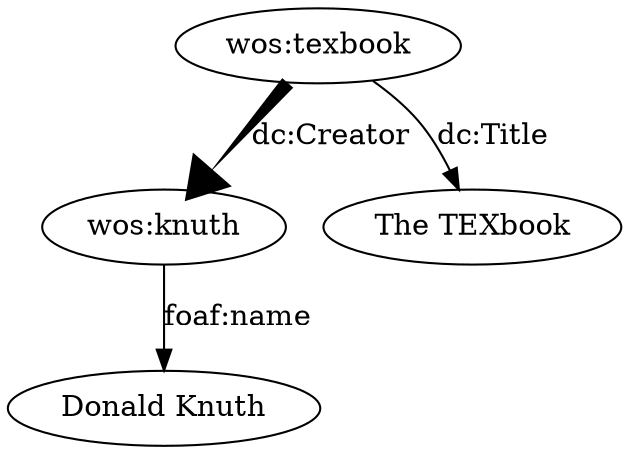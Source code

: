 /* script file wos.gv
   created at Sun Oct 13 08:26:57 2013 */
digraph wos {
  "wos:texbook" -> "wos:knuth" [label="dc:Creator" style=tapered penwidth=7]
  "wos:texbook" -> "The TEXbook" [label="dc:Title"]
  "wos:knuth" -> "Donald Knuth" [label="foaf:name"]
}
